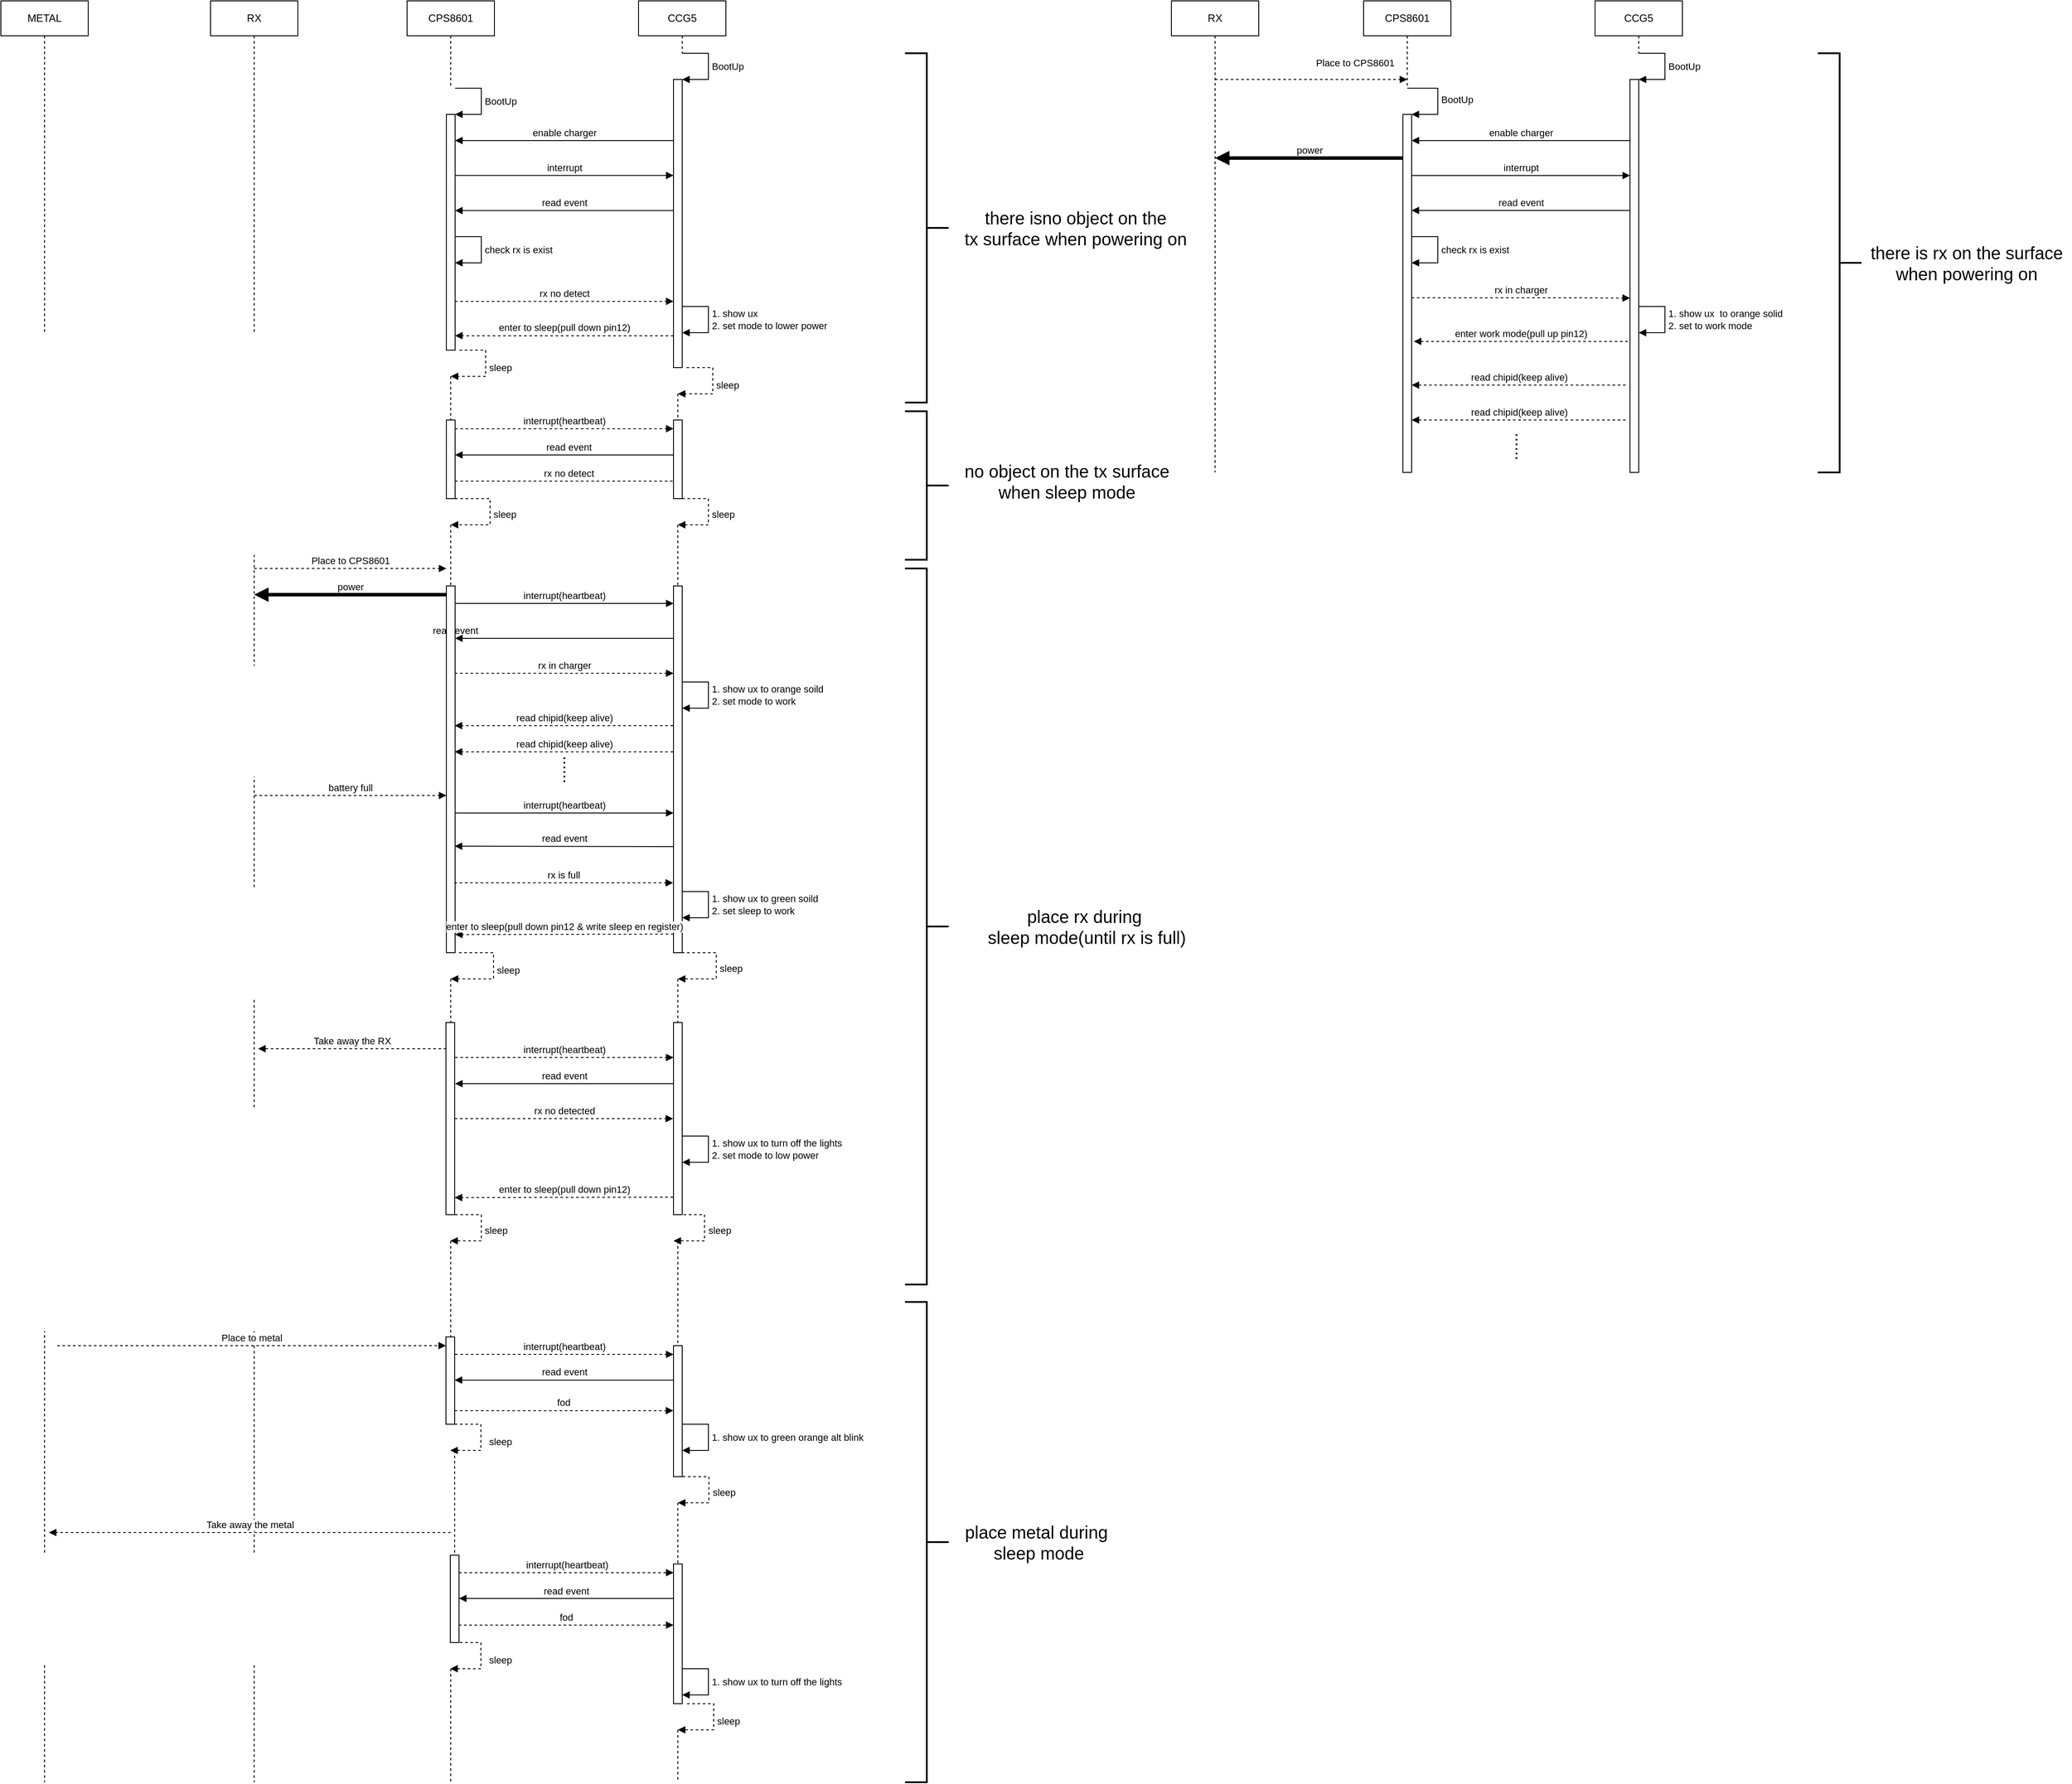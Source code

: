 <mxfile version="22.0.3" type="device">
  <diagram name="第 1 页" id="8MGgPu9plUeLtBTX6ZuS">
    <mxGraphModel dx="6907" dy="4093" grid="1" gridSize="10" guides="1" tooltips="1" connect="1" arrows="1" fold="1" page="1" pageScale="1" pageWidth="827" pageHeight="1169" math="0" shadow="0">
      <root>
        <mxCell id="0" />
        <mxCell id="1" parent="0" />
        <mxCell id="VGdljckM-k9bIXn6W4hd-56" value="sleep" style="html=1;align=left;spacingLeft=2;endArrow=block;rounded=0;edgeStyle=orthogonalEdgeStyle;curved=0;rounded=0;dashed=1;" parent="1" target="VGdljckM-k9bIXn6W4hd-95" edge="1">
          <mxGeometry relative="1" as="geometry">
            <mxPoint x="1275" y="600" as="sourcePoint" />
            <Array as="points">
              <mxPoint x="1305" y="600" />
              <mxPoint x="1305" y="630" />
            </Array>
            <mxPoint x="1270" y="630" as="targetPoint" />
          </mxGeometry>
        </mxCell>
        <mxCell id="VGdljckM-k9bIXn6W4hd-95" value="" style="line;strokeWidth=1;direction=south;html=1;perimeter=backbonePerimeter;points=[];outlineConnect=0;dashed=1;" parent="1" vertex="1">
          <mxGeometry x="1260" y="630" width="10" height="50" as="geometry" />
        </mxCell>
        <mxCell id="VGdljckM-k9bIXn6W4hd-113" value="CPS8601" style="shape=umlLifeline;perimeter=lifelinePerimeter;whiteSpace=wrap;html=1;container=1;dropTarget=0;collapsible=0;recursiveResize=0;outlineConnect=0;portConstraint=eastwest;newEdgeStyle={&quot;curved&quot;:0,&quot;rounded&quot;:0};" parent="1" vertex="1">
          <mxGeometry x="1215" y="200" width="100" height="100" as="geometry" />
        </mxCell>
        <mxCell id="VGdljckM-k9bIXn6W4hd-114" value="CCG5" style="shape=umlLifeline;perimeter=lifelinePerimeter;whiteSpace=wrap;html=1;container=1;dropTarget=0;collapsible=0;recursiveResize=0;outlineConnect=0;portConstraint=eastwest;newEdgeStyle={&quot;curved&quot;:0,&quot;rounded&quot;:0};" parent="1" vertex="1">
          <mxGeometry x="1480" y="200" width="100" height="60" as="geometry" />
        </mxCell>
        <mxCell id="VGdljckM-k9bIXn6W4hd-115" value="interrupt" style="html=1;verticalAlign=bottom;endArrow=block;curved=0;rounded=0;exitX=1;exitY=0.259;exitDx=0;exitDy=0;exitPerimeter=0;" parent="1" source="VGdljckM-k9bIXn6W4hd-117" target="VGdljckM-k9bIXn6W4hd-119" edge="1">
          <mxGeometry width="80" relative="1" as="geometry">
            <mxPoint x="1280" y="400" as="sourcePoint" />
            <mxPoint x="1500" y="400" as="targetPoint" />
          </mxGeometry>
        </mxCell>
        <mxCell id="VGdljckM-k9bIXn6W4hd-116" value="enable charger" style="html=1;verticalAlign=bottom;endArrow=block;curved=0;rounded=0;exitX=0;exitY=0.212;exitDx=0;exitDy=0;exitPerimeter=0;" parent="1" source="VGdljckM-k9bIXn6W4hd-119" target="VGdljckM-k9bIXn6W4hd-117" edge="1">
          <mxGeometry width="80" relative="1" as="geometry">
            <mxPoint x="1500" y="360" as="sourcePoint" />
            <mxPoint x="1290" y="360" as="targetPoint" />
          </mxGeometry>
        </mxCell>
        <mxCell id="VGdljckM-k9bIXn6W4hd-117" value="" style="html=1;points=[[0,0,0,0,5],[0,1,0,0,-5],[1,0,0,0,5],[1,1,0,0,-5]];perimeter=orthogonalPerimeter;outlineConnect=0;targetShapes=umlLifeline;portConstraint=eastwest;newEdgeStyle={&quot;curved&quot;:0,&quot;rounded&quot;:0};" parent="1" vertex="1">
          <mxGeometry x="1260" y="330" width="10" height="270" as="geometry" />
        </mxCell>
        <mxCell id="VGdljckM-k9bIXn6W4hd-118" value="BootUp" style="html=1;align=left;spacingLeft=2;endArrow=block;rounded=0;edgeStyle=orthogonalEdgeStyle;curved=0;rounded=0;" parent="1" target="VGdljckM-k9bIXn6W4hd-117" edge="1">
          <mxGeometry relative="1" as="geometry">
            <mxPoint x="1270" y="300" as="sourcePoint" />
            <Array as="points">
              <mxPoint x="1300" y="330" />
            </Array>
          </mxGeometry>
        </mxCell>
        <mxCell id="VGdljckM-k9bIXn6W4hd-119" value="" style="html=1;points=[[0,0,0,0,5],[0,1,0,0,-5],[1,0,0,0,5],[1,1,0,0,-5]];perimeter=orthogonalPerimeter;outlineConnect=0;targetShapes=umlLifeline;portConstraint=eastwest;newEdgeStyle={&quot;curved&quot;:0,&quot;rounded&quot;:0};" parent="1" vertex="1">
          <mxGeometry x="1520" y="290" width="10" height="330" as="geometry" />
        </mxCell>
        <mxCell id="VGdljckM-k9bIXn6W4hd-120" value="BootUp" style="html=1;align=left;spacingLeft=2;endArrow=block;rounded=0;edgeStyle=orthogonalEdgeStyle;curved=0;rounded=0;" parent="1" target="VGdljckM-k9bIXn6W4hd-119" edge="1">
          <mxGeometry relative="1" as="geometry">
            <mxPoint x="1530" y="260" as="sourcePoint" />
            <Array as="points">
              <mxPoint x="1560" y="290" />
            </Array>
          </mxGeometry>
        </mxCell>
        <mxCell id="VGdljckM-k9bIXn6W4hd-121" value="read event" style="html=1;verticalAlign=bottom;endArrow=block;curved=0;rounded=0;exitX=0;exitY=0.455;exitDx=0;exitDy=0;exitPerimeter=0;" parent="1" source="VGdljckM-k9bIXn6W4hd-119" target="VGdljckM-k9bIXn6W4hd-117" edge="1">
          <mxGeometry width="80" relative="1" as="geometry">
            <mxPoint x="1500" y="440" as="sourcePoint" />
            <mxPoint x="1290" y="440" as="targetPoint" />
          </mxGeometry>
        </mxCell>
        <mxCell id="VGdljckM-k9bIXn6W4hd-122" value="check rx is exist&amp;nbsp;&amp;nbsp;" style="html=1;align=left;spacingLeft=2;endArrow=block;rounded=0;edgeStyle=orthogonalEdgeStyle;curved=0;rounded=0;" parent="1" edge="1">
          <mxGeometry relative="1" as="geometry">
            <mxPoint x="1270" y="470" as="sourcePoint" />
            <Array as="points">
              <mxPoint x="1300" y="500" />
            </Array>
            <mxPoint x="1270" y="500" as="targetPoint" />
          </mxGeometry>
        </mxCell>
        <mxCell id="VGdljckM-k9bIXn6W4hd-123" value="rx no detect" style="html=1;verticalAlign=bottom;endArrow=block;curved=0;rounded=0;dashed=1;entryX=0;entryY=0.77;entryDx=0;entryDy=0;entryPerimeter=0;" parent="1" source="VGdljckM-k9bIXn6W4hd-117" target="VGdljckM-k9bIXn6W4hd-119" edge="1">
          <mxGeometry width="80" relative="1" as="geometry">
            <mxPoint x="1290" y="544" as="sourcePoint" />
            <mxPoint x="1500" y="544" as="targetPoint" />
          </mxGeometry>
        </mxCell>
        <mxCell id="VGdljckM-k9bIXn6W4hd-124" value="1. show ux&lt;br&gt;2. set mode to lower power" style="html=1;align=left;spacingLeft=2;endArrow=block;rounded=0;edgeStyle=orthogonalEdgeStyle;curved=0;rounded=0;" parent="1" edge="1">
          <mxGeometry relative="1" as="geometry">
            <mxPoint x="1530" y="550" as="sourcePoint" />
            <Array as="points">
              <mxPoint x="1560" y="580" />
            </Array>
            <mxPoint x="1530" y="580" as="targetPoint" />
          </mxGeometry>
        </mxCell>
        <mxCell id="VGdljckM-k9bIXn6W4hd-128" value="RX" style="shape=umlLifeline;perimeter=lifelinePerimeter;whiteSpace=wrap;html=1;container=1;dropTarget=0;collapsible=0;recursiveResize=0;outlineConnect=0;portConstraint=eastwest;newEdgeStyle={&quot;curved&quot;:0,&quot;rounded&quot;:0};" parent="1" vertex="1">
          <mxGeometry x="990" y="200" width="100" height="2040" as="geometry" />
        </mxCell>
        <mxCell id="VGdljckM-k9bIXn6W4hd-129" value="METAL" style="shape=umlLifeline;perimeter=lifelinePerimeter;whiteSpace=wrap;html=1;container=1;dropTarget=0;collapsible=0;recursiveResize=0;outlineConnect=0;portConstraint=eastwest;newEdgeStyle={&quot;curved&quot;:0,&quot;rounded&quot;:0};" parent="1" vertex="1">
          <mxGeometry x="750" y="200" width="100" height="2040" as="geometry" />
        </mxCell>
        <mxCell id="VGdljckM-k9bIXn6W4hd-130" value="Place to CPS8601" style="html=1;verticalAlign=bottom;endArrow=block;curved=0;rounded=0;dashed=1;" parent="1" edge="1">
          <mxGeometry width="80" relative="1" as="geometry">
            <mxPoint x="1040" y="850" as="sourcePoint" />
            <mxPoint x="1260" y="850" as="targetPoint" />
          </mxGeometry>
        </mxCell>
        <mxCell id="VGdljckM-k9bIXn6W4hd-131" value="sleep" style="html=1;align=left;spacingLeft=2;endArrow=block;rounded=0;edgeStyle=orthogonalEdgeStyle;curved=0;rounded=0;dashed=1;" parent="1" target="VGdljckM-k9bIXn6W4hd-132" edge="1">
          <mxGeometry relative="1" as="geometry">
            <mxPoint x="1535" y="620" as="sourcePoint" />
            <Array as="points">
              <mxPoint x="1565" y="620" />
              <mxPoint x="1565" y="650" />
            </Array>
            <mxPoint x="1535" y="650" as="targetPoint" />
          </mxGeometry>
        </mxCell>
        <mxCell id="VGdljckM-k9bIXn6W4hd-132" value="" style="line;strokeWidth=1;direction=south;html=1;perimeter=backbonePerimeter;points=[];outlineConnect=0;dashed=1;" parent="1" vertex="1">
          <mxGeometry x="1520" y="650" width="10" height="40" as="geometry" />
        </mxCell>
        <mxCell id="VGdljckM-k9bIXn6W4hd-133" value="interrupt(heartbeat)" style="html=1;verticalAlign=bottom;endArrow=block;curved=0;rounded=0;dashed=1;entryX=1;entryY=0.889;entryDx=0;entryDy=0;entryPerimeter=0;" parent="1" source="VGdljckM-k9bIXn6W4hd-145" target="VGdljckM-k9bIXn6W4hd-134" edge="1">
          <mxGeometry width="80" relative="1" as="geometry">
            <mxPoint x="1290" y="690" as="sourcePoint" />
            <mxPoint x="1510" y="690" as="targetPoint" />
          </mxGeometry>
        </mxCell>
        <mxCell id="VGdljckM-k9bIXn6W4hd-135" value="read event" style="html=1;verticalAlign=bottom;endArrow=block;curved=0;rounded=0;exitX=0;exitY=0.455;exitDx=0;exitDy=0;exitPerimeter=0;" parent="1" edge="1">
          <mxGeometry width="80" relative="1" as="geometry">
            <mxPoint x="1530" y="720.0" as="sourcePoint" />
            <mxPoint x="1270" y="720.0" as="targetPoint" />
          </mxGeometry>
        </mxCell>
        <mxCell id="VGdljckM-k9bIXn6W4hd-136" value="rx no detect" style="html=1;verticalAlign=bottom;endArrow=block;curved=0;rounded=0;dashed=1;entryX=0;entryY=0.77;entryDx=0;entryDy=0;entryPerimeter=0;" parent="1" edge="1">
          <mxGeometry width="80" relative="1" as="geometry">
            <mxPoint x="1269.997" y="750" as="sourcePoint" />
            <mxPoint x="1530.33" y="750" as="targetPoint" />
          </mxGeometry>
        </mxCell>
        <mxCell id="VGdljckM-k9bIXn6W4hd-138" value="sleep" style="html=1;align=left;spacingLeft=2;endArrow=block;rounded=0;edgeStyle=orthogonalEdgeStyle;curved=0;rounded=0;dashed=1;" parent="1" target="VGdljckM-k9bIXn6W4hd-154" edge="1">
          <mxGeometry relative="1" as="geometry">
            <mxPoint x="1530" y="770" as="sourcePoint" />
            <Array as="points">
              <mxPoint x="1560" y="770" />
              <mxPoint x="1560" y="800" />
            </Array>
            <mxPoint x="1530" y="800" as="targetPoint" />
          </mxGeometry>
        </mxCell>
        <mxCell id="VGdljckM-k9bIXn6W4hd-139" value="sleep" style="html=1;align=left;spacingLeft=2;endArrow=block;rounded=0;edgeStyle=orthogonalEdgeStyle;curved=0;rounded=0;dashed=1;" parent="1" target="VGdljckM-k9bIXn6W4hd-140" edge="1">
          <mxGeometry relative="1" as="geometry">
            <mxPoint x="1270" y="770" as="sourcePoint" />
            <Array as="points">
              <mxPoint x="1310" y="770" />
              <mxPoint x="1310" y="800" />
            </Array>
            <mxPoint x="1270" y="800" as="targetPoint" />
          </mxGeometry>
        </mxCell>
        <mxCell id="VGdljckM-k9bIXn6W4hd-140" value="" style="line;strokeWidth=1;direction=south;html=1;perimeter=backbonePerimeter;points=[];outlineConnect=0;dashed=1;" parent="1" vertex="1">
          <mxGeometry x="1260" y="800" width="10" height="70" as="geometry" />
        </mxCell>
        <mxCell id="VGdljckM-k9bIXn6W4hd-141" value="interrupt(heartbeat)" style="html=1;verticalAlign=bottom;endArrow=block;curved=0;rounded=0;" parent="1" edge="1">
          <mxGeometry width="80" relative="1" as="geometry">
            <mxPoint x="1270" y="890" as="sourcePoint" />
            <mxPoint x="1520" y="890" as="targetPoint" />
          </mxGeometry>
        </mxCell>
        <mxCell id="VGdljckM-k9bIXn6W4hd-142" value="" style="html=1;points=[[0,0,0,0,5],[0,1,0,0,-5],[1,0,0,0,5],[1,1,0,0,-5]];perimeter=orthogonalPerimeter;outlineConnect=0;targetShapes=umlLifeline;portConstraint=eastwest;newEdgeStyle={&quot;curved&quot;:0,&quot;rounded&quot;:0};direction=west;" parent="1" vertex="1">
          <mxGeometry x="1520" y="1370" width="10" height="220" as="geometry" />
        </mxCell>
        <mxCell id="VGdljckM-k9bIXn6W4hd-143" value="read event" style="html=1;verticalAlign=bottom;endArrow=block;curved=0;rounded=0;" parent="1" source="VGdljckM-k9bIXn6W4hd-234" edge="1">
          <mxGeometry y="120" width="80" relative="1" as="geometry">
            <mxPoint x="1520" y="930" as="sourcePoint" />
            <mxPoint x="1270" y="929.5" as="targetPoint" />
            <mxPoint x="120" as="offset" />
          </mxGeometry>
        </mxCell>
        <mxCell id="VGdljckM-k9bIXn6W4hd-145" value="" style="html=1;points=[[0,0,0,0,5],[0,1,0,0,-5],[1,0,0,0,5],[1,1,0,0,-5]];perimeter=orthogonalPerimeter;outlineConnect=0;targetShapes=umlLifeline;portConstraint=eastwest;newEdgeStyle={&quot;curved&quot;:0,&quot;rounded&quot;:0};direction=west;" parent="1" vertex="1">
          <mxGeometry x="1260" y="680" width="10" height="90" as="geometry" />
        </mxCell>
        <mxCell id="VGdljckM-k9bIXn6W4hd-146" value="" style="strokeWidth=2;html=1;shape=mxgraph.flowchart.annotation_2;align=left;labelPosition=right;pointerEvents=1;direction=west;" parent="1" vertex="1">
          <mxGeometry x="1785" y="670" width="50" height="170" as="geometry" />
        </mxCell>
        <mxCell id="VGdljckM-k9bIXn6W4hd-147" value="&lt;font style=&quot;font-size: 20px;&quot;&gt;no object on the tx surface &lt;br&gt;when sleep mode&lt;/font&gt;" style="text;html=1;align=center;verticalAlign=middle;resizable=0;points=[];autosize=1;strokeColor=none;fillColor=none;" parent="1" vertex="1">
          <mxGeometry x="1840" y="720" width="260" height="60" as="geometry" />
        </mxCell>
        <mxCell id="VGdljckM-k9bIXn6W4hd-148" value="" style="html=1;points=[[0,0,0,0,5],[0,1,0,0,-5],[1,0,0,0,5],[1,1,0,0,-5]];perimeter=orthogonalPerimeter;outlineConnect=0;targetShapes=umlLifeline;portConstraint=eastwest;newEdgeStyle={&quot;curved&quot;:0,&quot;rounded&quot;:0};direction=west;" parent="1" vertex="1">
          <mxGeometry x="1259.5" y="1370" width="10" height="220" as="geometry" />
        </mxCell>
        <mxCell id="VGdljckM-k9bIXn6W4hd-151" value="power" style="html=1;verticalAlign=bottom;endArrow=block;curved=0;rounded=0;strokeWidth=4;" parent="1" edge="1">
          <mxGeometry width="80" relative="1" as="geometry">
            <mxPoint x="1260" y="880" as="sourcePoint" />
            <mxPoint x="1040" y="880" as="targetPoint" />
          </mxGeometry>
        </mxCell>
        <mxCell id="VGdljckM-k9bIXn6W4hd-152" value="rx in charger" style="html=1;verticalAlign=bottom;endArrow=block;curved=0;rounded=0;dashed=1;" parent="1" edge="1">
          <mxGeometry width="80" relative="1" as="geometry">
            <mxPoint x="1269.667" y="970" as="sourcePoint" />
            <mxPoint x="1520" y="970" as="targetPoint" />
          </mxGeometry>
        </mxCell>
        <mxCell id="VGdljckM-k9bIXn6W4hd-153" value="" style="html=1;verticalAlign=bottom;endArrow=block;curved=0;rounded=0;exitX=0;exitY=0.455;exitDx=0;exitDy=0;exitPerimeter=0;" parent="1" target="VGdljckM-k9bIXn6W4hd-134" edge="1">
          <mxGeometry width="80" relative="1" as="geometry">
            <mxPoint x="1530" y="720" as="sourcePoint" />
            <mxPoint x="1270" y="720" as="targetPoint" />
          </mxGeometry>
        </mxCell>
        <mxCell id="VGdljckM-k9bIXn6W4hd-134" value="" style="html=1;points=[[0,0,0,0,5],[0,1,0,0,-5],[1,0,0,0,5],[1,1,0,0,-5]];perimeter=orthogonalPerimeter;outlineConnect=0;targetShapes=umlLifeline;portConstraint=eastwest;newEdgeStyle={&quot;curved&quot;:0,&quot;rounded&quot;:0};direction=west;" parent="1" vertex="1">
          <mxGeometry x="1520" y="680" width="10" height="90" as="geometry" />
        </mxCell>
        <mxCell id="VGdljckM-k9bIXn6W4hd-154" value="" style="line;strokeWidth=1;direction=south;html=1;perimeter=backbonePerimeter;points=[];outlineConnect=0;dashed=1;" parent="1" vertex="1">
          <mxGeometry x="1520" y="800" width="10" height="70" as="geometry" />
        </mxCell>
        <mxCell id="VGdljckM-k9bIXn6W4hd-161" value="&lt;font style=&quot;font-size: 19px;&quot;&gt;......&lt;/font&gt;" style="text;html=1;align=center;verticalAlign=middle;resizable=0;points=[];autosize=1;strokeColor=none;fillColor=none;rotation=90;" parent="1" vertex="1">
          <mxGeometry x="1370" y="1060" width="60" height="40" as="geometry" />
        </mxCell>
        <mxCell id="VGdljckM-k9bIXn6W4hd-163" value="Take away the RX" style="html=1;verticalAlign=bottom;endArrow=block;curved=0;rounded=0;dashed=1;" parent="1" edge="1">
          <mxGeometry width="80" relative="1" as="geometry">
            <mxPoint x="1260" y="1400" as="sourcePoint" />
            <mxPoint x="1044.5" y="1400" as="targetPoint" />
          </mxGeometry>
        </mxCell>
        <mxCell id="VGdljckM-k9bIXn6W4hd-164" value="interrupt(heartbeat)" style="html=1;verticalAlign=bottom;endArrow=block;curved=0;rounded=0;dashed=1;" parent="1" edge="1">
          <mxGeometry width="80" relative="1" as="geometry">
            <mxPoint x="1270" y="1410" as="sourcePoint" />
            <mxPoint x="1520" y="1410" as="targetPoint" />
          </mxGeometry>
        </mxCell>
        <mxCell id="VGdljckM-k9bIXn6W4hd-165" value="read event" style="html=1;verticalAlign=bottom;endArrow=block;curved=0;rounded=0;" parent="1" edge="1">
          <mxGeometry width="80" relative="1" as="geometry">
            <mxPoint x="1520" y="1440" as="sourcePoint" />
            <mxPoint x="1270" y="1440" as="targetPoint" />
          </mxGeometry>
        </mxCell>
        <mxCell id="VGdljckM-k9bIXn6W4hd-166" value="rx no detected" style="html=1;verticalAlign=bottom;endArrow=block;curved=0;rounded=0;dashed=1;" parent="1" edge="1">
          <mxGeometry width="80" relative="1" as="geometry">
            <mxPoint x="1269.5" y="1480" as="sourcePoint" />
            <mxPoint x="1519.5" y="1480" as="targetPoint" />
          </mxGeometry>
        </mxCell>
        <mxCell id="VGdljckM-k9bIXn6W4hd-167" value="1. show ux to turn off the lights&lt;br&gt;2. set mode to low power" style="html=1;align=left;spacingLeft=2;endArrow=block;rounded=0;edgeStyle=orthogonalEdgeStyle;curved=0;rounded=0;" parent="1" edge="1">
          <mxGeometry relative="1" as="geometry">
            <mxPoint x="1530" y="1500" as="sourcePoint" />
            <Array as="points">
              <mxPoint x="1560" y="1530" />
            </Array>
            <mxPoint x="1530" y="1530" as="targetPoint" />
            <mxPoint as="offset" />
          </mxGeometry>
        </mxCell>
        <mxCell id="VGdljckM-k9bIXn6W4hd-170" value="" style="line;strokeWidth=1;direction=south;html=1;perimeter=backbonePerimeter;points=[];outlineConnect=0;dashed=1;" parent="1" vertex="1">
          <mxGeometry x="1520" y="1620" width="10" height="120" as="geometry" />
        </mxCell>
        <mxCell id="VGdljckM-k9bIXn6W4hd-171" value="enter to sleep(pull down pin12)" style="html=1;verticalAlign=bottom;endArrow=block;curved=0;rounded=0;dashed=1;entryX=0;entryY=0.77;entryDx=0;entryDy=0;entryPerimeter=0;" parent="1" source="VGdljckM-k9bIXn6W4hd-119" edge="1">
          <mxGeometry width="80" relative="1" as="geometry">
            <mxPoint x="1429.67" y="583" as="sourcePoint" />
            <mxPoint x="1270" y="583.47" as="targetPoint" />
            <mxPoint as="offset" />
          </mxGeometry>
        </mxCell>
        <mxCell id="VGdljckM-k9bIXn6W4hd-172" value="enter to sleep(pull down pin12)" style="html=1;verticalAlign=bottom;endArrow=block;curved=0;rounded=0;dashed=1;entryX=0;entryY=0.77;entryDx=0;entryDy=0;entryPerimeter=0;" parent="1" edge="1">
          <mxGeometry width="80" relative="1" as="geometry">
            <mxPoint x="1519.5" y="1570" as="sourcePoint" />
            <mxPoint x="1269.5" y="1570.47" as="targetPoint" />
          </mxGeometry>
        </mxCell>
        <mxCell id="VGdljckM-k9bIXn6W4hd-173" value="sleep" style="html=1;align=left;spacingLeft=2;endArrow=block;rounded=0;edgeStyle=orthogonalEdgeStyle;curved=0;rounded=0;dashed=1;" parent="1" edge="1">
          <mxGeometry relative="1" as="geometry">
            <mxPoint x="1270.05" y="1590" as="sourcePoint" />
            <Array as="points">
              <mxPoint x="1300.05" y="1590" />
              <mxPoint x="1300.05" y="1620" />
            </Array>
            <mxPoint x="1264.497" y="1620" as="targetPoint" />
          </mxGeometry>
        </mxCell>
        <mxCell id="VGdljckM-k9bIXn6W4hd-174" value="" style="line;strokeWidth=1;direction=south;html=1;perimeter=backbonePerimeter;points=[];outlineConnect=0;dashed=1;" parent="1" vertex="1">
          <mxGeometry x="1260" y="1620" width="10" height="110" as="geometry" />
        </mxCell>
        <mxCell id="VGdljckM-k9bIXn6W4hd-175" value="Place to metal" style="html=1;verticalAlign=bottom;endArrow=block;curved=0;rounded=0;dashed=1;" parent="1" target="VGdljckM-k9bIXn6W4hd-176" edge="1">
          <mxGeometry width="80" relative="1" as="geometry">
            <mxPoint x="814.5" y="1740" as="sourcePoint" />
            <mxPoint x="1274.5" y="1740" as="targetPoint" />
          </mxGeometry>
        </mxCell>
        <mxCell id="VGdljckM-k9bIXn6W4hd-176" value="" style="html=1;points=[[0,0,0,0,5],[0,1,0,0,-5],[1,0,0,0,5],[1,1,0,0,-5]];perimeter=orthogonalPerimeter;outlineConnect=0;targetShapes=umlLifeline;portConstraint=eastwest;newEdgeStyle={&quot;curved&quot;:0,&quot;rounded&quot;:0};direction=west;" parent="1" vertex="1">
          <mxGeometry x="1259.5" y="1730" width="10" height="100" as="geometry" />
        </mxCell>
        <mxCell id="VGdljckM-k9bIXn6W4hd-177" value="interrupt(heartbeat)" style="html=1;verticalAlign=bottom;endArrow=block;curved=0;rounded=0;dashed=1;" parent="1" target="VGdljckM-k9bIXn6W4hd-180" edge="1">
          <mxGeometry width="80" relative="1" as="geometry">
            <mxPoint x="1270" y="1750" as="sourcePoint" />
            <mxPoint x="1524.5" y="1750" as="targetPoint" />
          </mxGeometry>
        </mxCell>
        <mxCell id="VGdljckM-k9bIXn6W4hd-178" value="read event" style="html=1;verticalAlign=bottom;endArrow=block;curved=0;rounded=0;" parent="1" source="VGdljckM-k9bIXn6W4hd-180" edge="1">
          <mxGeometry width="80" relative="1" as="geometry">
            <mxPoint x="1519.5" y="1779.97" as="sourcePoint" />
            <mxPoint x="1269.5" y="1779.47" as="targetPoint" />
          </mxGeometry>
        </mxCell>
        <mxCell id="VGdljckM-k9bIXn6W4hd-179" value="fod" style="html=1;verticalAlign=bottom;endArrow=block;curved=0;rounded=0;dashed=1;" parent="1" edge="1">
          <mxGeometry width="80" relative="1" as="geometry">
            <mxPoint x="1269.497" y="1814.47" as="sourcePoint" />
            <mxPoint x="1519.83" y="1814.47" as="targetPoint" />
          </mxGeometry>
        </mxCell>
        <mxCell id="VGdljckM-k9bIXn6W4hd-180" value="" style="html=1;points=[[0,0,0,0,5],[0,1,0,0,-5],[1,0,0,0,5],[1,1,0,0,-5]];perimeter=orthogonalPerimeter;outlineConnect=0;targetShapes=umlLifeline;portConstraint=eastwest;newEdgeStyle={&quot;curved&quot;:0,&quot;rounded&quot;:0};direction=west;" parent="1" vertex="1">
          <mxGeometry x="1520" y="1740" width="10" height="150" as="geometry" />
        </mxCell>
        <mxCell id="VGdljckM-k9bIXn6W4hd-181" value="1. show ux to green orange alt blink" style="html=1;align=left;spacingLeft=2;endArrow=block;rounded=0;edgeStyle=orthogonalEdgeStyle;curved=0;rounded=0;" parent="1" edge="1">
          <mxGeometry relative="1" as="geometry">
            <mxPoint x="1530" y="1830" as="sourcePoint" />
            <Array as="points">
              <mxPoint x="1560" y="1860" />
            </Array>
            <mxPoint x="1530" y="1860" as="targetPoint" />
            <mxPoint as="offset" />
          </mxGeometry>
        </mxCell>
        <mxCell id="VGdljckM-k9bIXn6W4hd-183" value="sleep" style="html=1;align=left;spacingLeft=2;endArrow=block;rounded=0;edgeStyle=orthogonalEdgeStyle;curved=0;rounded=0;dashed=1;" parent="1" edge="1">
          <mxGeometry x="0.053" y="5" relative="1" as="geometry">
            <mxPoint x="1269.5" y="1830" as="sourcePoint" />
            <Array as="points">
              <mxPoint x="1299.5" y="1830" />
              <mxPoint x="1299.5" y="1860" />
            </Array>
            <mxPoint x="1264.5" y="1860" as="targetPoint" />
            <mxPoint as="offset" />
          </mxGeometry>
        </mxCell>
        <mxCell id="VGdljckM-k9bIXn6W4hd-184" value="" style="line;strokeWidth=1;direction=south;html=1;perimeter=backbonePerimeter;points=[];outlineConnect=0;dashed=1;" parent="1" vertex="1">
          <mxGeometry x="1264.5" y="1860" width="10" height="120" as="geometry" />
        </mxCell>
        <mxCell id="VGdljckM-k9bIXn6W4hd-185" value="" style="line;strokeWidth=1;direction=south;html=1;perimeter=backbonePerimeter;points=[];outlineConnect=0;dashed=1;" parent="1" vertex="1">
          <mxGeometry x="1520" y="1920" width="10" height="70" as="geometry" />
        </mxCell>
        <mxCell id="VGdljckM-k9bIXn6W4hd-186" value="" style="strokeWidth=2;html=1;shape=mxgraph.flowchart.annotation_2;align=left;labelPosition=right;pointerEvents=1;direction=west;" parent="1" vertex="1">
          <mxGeometry x="1785" y="850" width="50" height="820" as="geometry" />
        </mxCell>
        <mxCell id="VGdljckM-k9bIXn6W4hd-187" value="&lt;font style=&quot;font-size: 20px;&quot;&gt;place rx during&lt;br&gt;&amp;nbsp;sleep mode(until rx is full)&lt;/font&gt;" style="text;html=1;align=center;verticalAlign=middle;resizable=0;points=[];autosize=1;strokeColor=none;fillColor=none;" parent="1" vertex="1">
          <mxGeometry x="1860" y="1230" width="260" height="60" as="geometry" />
        </mxCell>
        <mxCell id="VGdljckM-k9bIXn6W4hd-188" value="" style="strokeWidth=2;html=1;shape=mxgraph.flowchart.annotation_2;align=left;labelPosition=right;pointerEvents=1;direction=west;" parent="1" vertex="1">
          <mxGeometry x="1785" y="1690" width="50" height="550" as="geometry" />
        </mxCell>
        <mxCell id="VGdljckM-k9bIXn6W4hd-189" value="&lt;font style=&quot;font-size: 20px;&quot;&gt;place metal during&lt;br style=&quot;border-color: var(--border-color);&quot;&gt;&amp;nbsp;sleep mode&lt;/font&gt;" style="text;html=1;align=center;verticalAlign=middle;resizable=0;points=[];autosize=1;strokeColor=none;fillColor=none;" parent="1" vertex="1">
          <mxGeometry x="1840" y="1935" width="190" height="60" as="geometry" />
        </mxCell>
        <mxCell id="VGdljckM-k9bIXn6W4hd-190" value="" style="strokeWidth=2;html=1;shape=mxgraph.flowchart.annotation_2;align=left;labelPosition=right;pointerEvents=1;direction=west;" parent="1" vertex="1">
          <mxGeometry x="1785" y="260" width="50" height="400" as="geometry" />
        </mxCell>
        <mxCell id="VGdljckM-k9bIXn6W4hd-192" value="Take away the metal" style="html=1;verticalAlign=bottom;endArrow=block;curved=0;rounded=0;dashed=1;" parent="1" edge="1">
          <mxGeometry width="80" relative="1" as="geometry">
            <mxPoint x="1265" y="1954" as="sourcePoint" />
            <mxPoint x="805" y="1954" as="targetPoint" />
          </mxGeometry>
        </mxCell>
        <mxCell id="VGdljckM-k9bIXn6W4hd-193" value="" style="html=1;points=[[0,0,0,0,5],[0,1,0,0,-5],[1,0,0,0,5],[1,1,0,0,-5]];perimeter=orthogonalPerimeter;outlineConnect=0;targetShapes=umlLifeline;portConstraint=eastwest;newEdgeStyle={&quot;curved&quot;:0,&quot;rounded&quot;:0};direction=west;" parent="1" vertex="1">
          <mxGeometry x="1264.5" y="1980" width="10" height="100" as="geometry" />
        </mxCell>
        <mxCell id="VGdljckM-k9bIXn6W4hd-194" value="interrupt(heartbeat)" style="html=1;verticalAlign=bottom;endArrow=block;curved=0;rounded=0;dashed=1;" parent="1" target="VGdljckM-k9bIXn6W4hd-197" edge="1">
          <mxGeometry width="80" relative="1" as="geometry">
            <mxPoint x="1274.5" y="2000" as="sourcePoint" />
            <mxPoint x="1525" y="2000" as="targetPoint" />
          </mxGeometry>
        </mxCell>
        <mxCell id="VGdljckM-k9bIXn6W4hd-195" value="read event" style="html=1;verticalAlign=bottom;endArrow=block;curved=0;rounded=0;" parent="1" source="VGdljckM-k9bIXn6W4hd-197" edge="1">
          <mxGeometry width="80" relative="1" as="geometry">
            <mxPoint x="1524.5" y="2030" as="sourcePoint" />
            <mxPoint x="1274.5" y="2029.5" as="targetPoint" />
          </mxGeometry>
        </mxCell>
        <mxCell id="VGdljckM-k9bIXn6W4hd-196" value="fod" style="html=1;verticalAlign=bottom;endArrow=block;curved=0;rounded=0;dashed=1;" parent="1" target="VGdljckM-k9bIXn6W4hd-197" edge="1">
          <mxGeometry width="80" relative="1" as="geometry">
            <mxPoint x="1274.167" y="2060" as="sourcePoint" />
            <mxPoint x="1524.5" y="2060" as="targetPoint" />
          </mxGeometry>
        </mxCell>
        <mxCell id="VGdljckM-k9bIXn6W4hd-197" value="" style="html=1;points=[[0,0,0,0,5],[0,1,0,0,-5],[1,0,0,0,5],[1,1,0,0,-5]];perimeter=orthogonalPerimeter;outlineConnect=0;targetShapes=umlLifeline;portConstraint=eastwest;newEdgeStyle={&quot;curved&quot;:0,&quot;rounded&quot;:0};direction=west;" parent="1" vertex="1">
          <mxGeometry x="1520" y="1990" width="10" height="160" as="geometry" />
        </mxCell>
        <mxCell id="VGdljckM-k9bIXn6W4hd-198" value="sleep" style="html=1;align=left;spacingLeft=2;endArrow=block;rounded=0;edgeStyle=orthogonalEdgeStyle;curved=0;rounded=0;dashed=1;" parent="1" edge="1">
          <mxGeometry x="0.053" y="5" relative="1" as="geometry">
            <mxPoint x="1269.5" y="2080" as="sourcePoint" />
            <Array as="points">
              <mxPoint x="1299.5" y="2080" />
              <mxPoint x="1299.5" y="2110" />
            </Array>
            <mxPoint x="1264.5" y="2110" as="targetPoint" />
            <mxPoint as="offset" />
          </mxGeometry>
        </mxCell>
        <mxCell id="VGdljckM-k9bIXn6W4hd-199" value="" style="line;strokeWidth=1;direction=south;html=1;perimeter=backbonePerimeter;points=[];outlineConnect=0;dashed=1;" parent="1" vertex="1">
          <mxGeometry x="1255" y="2110" width="20" height="130" as="geometry" />
        </mxCell>
        <mxCell id="VGdljckM-k9bIXn6W4hd-200" value="1. show ux to turn off the lights" style="html=1;align=left;spacingLeft=2;endArrow=block;rounded=0;edgeStyle=orthogonalEdgeStyle;curved=0;rounded=0;" parent="1" edge="1">
          <mxGeometry relative="1" as="geometry">
            <mxPoint x="1530" y="2110" as="sourcePoint" />
            <Array as="points">
              <mxPoint x="1560" y="2140" />
            </Array>
            <mxPoint x="1530" y="2140" as="targetPoint" />
            <mxPoint as="offset" />
          </mxGeometry>
        </mxCell>
        <mxCell id="VGdljckM-k9bIXn6W4hd-204" value="CPS8601" style="shape=umlLifeline;perimeter=lifelinePerimeter;whiteSpace=wrap;html=1;container=1;dropTarget=0;collapsible=0;recursiveResize=0;outlineConnect=0;portConstraint=eastwest;newEdgeStyle={&quot;curved&quot;:0,&quot;rounded&quot;:0};" parent="1" vertex="1">
          <mxGeometry x="2310" y="200" width="100" height="100" as="geometry" />
        </mxCell>
        <mxCell id="VGdljckM-k9bIXn6W4hd-205" value="CCG5" style="shape=umlLifeline;perimeter=lifelinePerimeter;whiteSpace=wrap;html=1;container=1;dropTarget=0;collapsible=0;recursiveResize=0;outlineConnect=0;portConstraint=eastwest;newEdgeStyle={&quot;curved&quot;:0,&quot;rounded&quot;:0};" parent="1" vertex="1">
          <mxGeometry x="2575" y="200" width="100" height="60" as="geometry" />
        </mxCell>
        <mxCell id="VGdljckM-k9bIXn6W4hd-206" value="interrupt" style="html=1;verticalAlign=bottom;endArrow=block;curved=0;rounded=0;exitX=1;exitY=0.259;exitDx=0;exitDy=0;exitPerimeter=0;" parent="1" edge="1">
          <mxGeometry width="80" relative="1" as="geometry">
            <mxPoint x="2365" y="400.0" as="sourcePoint" />
            <mxPoint x="2615" y="400.0" as="targetPoint" />
          </mxGeometry>
        </mxCell>
        <mxCell id="VGdljckM-k9bIXn6W4hd-207" value="enable charger" style="html=1;verticalAlign=bottom;endArrow=block;curved=0;rounded=0;exitX=0;exitY=0.212;exitDx=0;exitDy=0;exitPerimeter=0;" parent="1" edge="1">
          <mxGeometry width="80" relative="1" as="geometry">
            <mxPoint x="2615" y="360.0" as="sourcePoint" />
            <mxPoint x="2365" y="360.0" as="targetPoint" />
          </mxGeometry>
        </mxCell>
        <mxCell id="VGdljckM-k9bIXn6W4hd-208" value="" style="html=1;points=[[0,0,0,0,5],[0,1,0,0,-5],[1,0,0,0,5],[1,1,0,0,-5]];perimeter=orthogonalPerimeter;outlineConnect=0;targetShapes=umlLifeline;portConstraint=eastwest;newEdgeStyle={&quot;curved&quot;:0,&quot;rounded&quot;:0};" parent="1" vertex="1">
          <mxGeometry x="2355" y="330" width="10" height="410" as="geometry" />
        </mxCell>
        <mxCell id="VGdljckM-k9bIXn6W4hd-209" value="BootUp" style="html=1;align=left;spacingLeft=2;endArrow=block;rounded=0;edgeStyle=orthogonalEdgeStyle;curved=0;rounded=0;" parent="1" target="VGdljckM-k9bIXn6W4hd-208" edge="1">
          <mxGeometry relative="1" as="geometry">
            <mxPoint x="2360" y="300" as="sourcePoint" />
            <Array as="points">
              <mxPoint x="2395" y="330" />
            </Array>
          </mxGeometry>
        </mxCell>
        <mxCell id="VGdljckM-k9bIXn6W4hd-210" value="" style="html=1;points=[[0,0,0,0,5],[0,1,0,0,-5],[1,0,0,0,5],[1,1,0,0,-5]];perimeter=orthogonalPerimeter;outlineConnect=0;targetShapes=umlLifeline;portConstraint=eastwest;newEdgeStyle={&quot;curved&quot;:0,&quot;rounded&quot;:0};" parent="1" vertex="1">
          <mxGeometry x="2615" y="290" width="10" height="450" as="geometry" />
        </mxCell>
        <mxCell id="VGdljckM-k9bIXn6W4hd-211" value="BootUp" style="html=1;align=left;spacingLeft=2;endArrow=block;rounded=0;edgeStyle=orthogonalEdgeStyle;curved=0;rounded=0;" parent="1" target="VGdljckM-k9bIXn6W4hd-210" edge="1">
          <mxGeometry relative="1" as="geometry">
            <mxPoint x="2625" y="260" as="sourcePoint" />
            <Array as="points">
              <mxPoint x="2655" y="290" />
            </Array>
          </mxGeometry>
        </mxCell>
        <mxCell id="VGdljckM-k9bIXn6W4hd-212" value="read event" style="html=1;verticalAlign=bottom;endArrow=block;curved=0;rounded=0;exitX=0;exitY=0.455;exitDx=0;exitDy=0;exitPerimeter=0;" parent="1" edge="1">
          <mxGeometry width="80" relative="1" as="geometry">
            <mxPoint x="2615" y="440.0" as="sourcePoint" />
            <mxPoint x="2365" y="440.0" as="targetPoint" />
          </mxGeometry>
        </mxCell>
        <mxCell id="VGdljckM-k9bIXn6W4hd-213" value="check rx is exist&amp;nbsp;&amp;nbsp;" style="html=1;align=left;spacingLeft=2;endArrow=block;rounded=0;edgeStyle=orthogonalEdgeStyle;curved=0;rounded=0;" parent="1" edge="1">
          <mxGeometry relative="1" as="geometry">
            <mxPoint x="2365" y="470" as="sourcePoint" />
            <Array as="points">
              <mxPoint x="2395" y="500" />
            </Array>
            <mxPoint x="2365" y="500" as="targetPoint" />
          </mxGeometry>
        </mxCell>
        <mxCell id="VGdljckM-k9bIXn6W4hd-214" value="rx in charger" style="html=1;verticalAlign=bottom;endArrow=block;curved=0;rounded=0;dashed=1;entryX=0;entryY=0.77;entryDx=0;entryDy=0;entryPerimeter=0;" parent="1" edge="1">
          <mxGeometry width="80" relative="1" as="geometry">
            <mxPoint x="2365" y="540" as="sourcePoint" />
            <mxPoint x="2615" y="540.4" as="targetPoint" />
            <Array as="points">
              <mxPoint x="2550" y="540" />
            </Array>
          </mxGeometry>
        </mxCell>
        <mxCell id="VGdljckM-k9bIXn6W4hd-215" value="1. show ux&amp;nbsp;&amp;nbsp;to orange solid&lt;br&gt;2. set to work mode" style="html=1;align=left;spacingLeft=2;endArrow=block;rounded=0;edgeStyle=orthogonalEdgeStyle;curved=0;rounded=0;" parent="1" edge="1">
          <mxGeometry relative="1" as="geometry">
            <mxPoint x="2625" y="550" as="sourcePoint" />
            <Array as="points">
              <mxPoint x="2655" y="580" />
            </Array>
            <mxPoint x="2625" y="580" as="targetPoint" />
          </mxGeometry>
        </mxCell>
        <mxCell id="VGdljckM-k9bIXn6W4hd-218" value="" style="strokeWidth=2;html=1;shape=mxgraph.flowchart.annotation_2;align=left;labelPosition=right;pointerEvents=1;direction=west;" parent="1" vertex="1">
          <mxGeometry x="2830" y="260" width="50" height="480" as="geometry" />
        </mxCell>
        <mxCell id="VGdljckM-k9bIXn6W4hd-219" value="&lt;font style=&quot;font-size: 20px;&quot;&gt;there is rx on the surface &lt;br&gt;when powering on&lt;/font&gt;" style="text;html=1;align=center;verticalAlign=middle;resizable=0;points=[];autosize=1;strokeColor=none;fillColor=none;" parent="1" vertex="1">
          <mxGeometry x="2880" y="470" width="240" height="60" as="geometry" />
        </mxCell>
        <mxCell id="VGdljckM-k9bIXn6W4hd-220" value="RX" style="shape=umlLifeline;perimeter=lifelinePerimeter;whiteSpace=wrap;html=1;container=1;dropTarget=0;collapsible=0;recursiveResize=0;outlineConnect=0;portConstraint=eastwest;newEdgeStyle={&quot;curved&quot;:0,&quot;rounded&quot;:0};" parent="1" vertex="1">
          <mxGeometry x="2090" y="200" width="100" height="540" as="geometry" />
        </mxCell>
        <mxCell id="VGdljckM-k9bIXn6W4hd-223" value="Place to CPS8601" style="html=1;verticalAlign=bottom;endArrow=block;curved=0;rounded=0;dashed=1;" parent="1" edge="1">
          <mxGeometry x="0.455" y="10" width="80" relative="1" as="geometry">
            <mxPoint x="2140" y="290" as="sourcePoint" />
            <mxPoint x="2360" y="290" as="targetPoint" />
            <mxPoint as="offset" />
          </mxGeometry>
        </mxCell>
        <mxCell id="VGdljckM-k9bIXn6W4hd-224" value="power" style="html=1;verticalAlign=bottom;endArrow=block;curved=0;rounded=0;strokeWidth=4;" parent="1" target="VGdljckM-k9bIXn6W4hd-220" edge="1">
          <mxGeometry width="80" relative="1" as="geometry">
            <mxPoint x="2355" y="380" as="sourcePoint" />
            <mxPoint x="2150" y="380" as="targetPoint" />
          </mxGeometry>
        </mxCell>
        <mxCell id="VGdljckM-k9bIXn6W4hd-225" value="read chipid(keep alive)" style="html=1;verticalAlign=bottom;endArrow=block;curved=0;rounded=0;dashed=1;" parent="1" edge="1">
          <mxGeometry width="80" relative="1" as="geometry">
            <mxPoint x="2610" y="640" as="sourcePoint" />
            <mxPoint x="2365.004" y="640" as="targetPoint" />
          </mxGeometry>
        </mxCell>
        <mxCell id="VGdljckM-k9bIXn6W4hd-227" value="read chipid(keep alive)" style="html=1;verticalAlign=bottom;endArrow=block;curved=0;rounded=0;dashed=1;" parent="1" edge="1">
          <mxGeometry width="80" relative="1" as="geometry">
            <mxPoint x="2610" y="680" as="sourcePoint" />
            <mxPoint x="2365.004" y="680" as="targetPoint" />
          </mxGeometry>
        </mxCell>
        <mxCell id="VGdljckM-k9bIXn6W4hd-228" value="read chipid(keep alive)" style="html=1;verticalAlign=bottom;endArrow=block;curved=0;rounded=0;dashed=1;" parent="1" edge="1">
          <mxGeometry width="80" relative="1" as="geometry">
            <mxPoint x="1519.5" y="1030" as="sourcePoint" />
            <mxPoint x="1269.504" y="1030" as="targetPoint" />
          </mxGeometry>
        </mxCell>
        <mxCell id="VGdljckM-k9bIXn6W4hd-229" value="read chipid(keep alive)" style="html=1;verticalAlign=bottom;endArrow=block;curved=0;rounded=0;dashed=1;" parent="1" edge="1">
          <mxGeometry width="80" relative="1" as="geometry">
            <mxPoint x="1519.5" y="1060" as="sourcePoint" />
            <mxPoint x="1269.504" y="1060" as="targetPoint" />
          </mxGeometry>
        </mxCell>
        <mxCell id="VGdljckM-k9bIXn6W4hd-230" value="&lt;font style=&quot;font-size: 19px;&quot;&gt;......&lt;/font&gt;" style="text;html=1;align=center;verticalAlign=middle;resizable=0;points=[];autosize=1;strokeColor=none;fillColor=none;rotation=90;" parent="1" vertex="1">
          <mxGeometry x="2460" y="690" width="60" height="40" as="geometry" />
        </mxCell>
        <mxCell id="VGdljckM-k9bIXn6W4hd-231" value="enter work mode(pull up pin12)" style="html=1;verticalAlign=bottom;endArrow=block;curved=0;rounded=0;dashed=1;" parent="1" edge="1">
          <mxGeometry width="80" relative="1" as="geometry">
            <mxPoint x="2612.5" y="590" as="sourcePoint" />
            <mxPoint x="2367.504" y="590" as="targetPoint" />
          </mxGeometry>
        </mxCell>
        <mxCell id="VGdljckM-k9bIXn6W4hd-232" value="battery full" style="html=1;verticalAlign=bottom;endArrow=block;curved=0;rounded=0;dashed=1;" parent="1" edge="1">
          <mxGeometry width="80" relative="1" as="geometry">
            <mxPoint x="1040" y="1110" as="sourcePoint" />
            <mxPoint x="1260" y="1110" as="targetPoint" />
            <Array as="points">
              <mxPoint x="1150" y="1110" />
            </Array>
          </mxGeometry>
        </mxCell>
        <mxCell id="VGdljckM-k9bIXn6W4hd-233" value="1. show ux to orange soild&lt;br style=&quot;border-color: var(--border-color);&quot;&gt;2. set mode to work" style="html=1;align=left;spacingLeft=2;endArrow=block;rounded=0;edgeStyle=orthogonalEdgeStyle;curved=0;rounded=0;" parent="1" edge="1">
          <mxGeometry relative="1" as="geometry">
            <mxPoint x="1530" y="980" as="sourcePoint" />
            <Array as="points">
              <mxPoint x="1560" y="1010" />
            </Array>
            <mxPoint x="1530" y="1010" as="targetPoint" />
            <mxPoint as="offset" />
          </mxGeometry>
        </mxCell>
        <mxCell id="VGdljckM-k9bIXn6W4hd-235" value="" style="html=1;verticalAlign=bottom;endArrow=block;curved=0;rounded=0;" parent="1" target="VGdljckM-k9bIXn6W4hd-234" edge="1">
          <mxGeometry width="80" relative="1" as="geometry">
            <mxPoint x="1520" y="930" as="sourcePoint" />
            <mxPoint x="1270" y="929.5" as="targetPoint" />
          </mxGeometry>
        </mxCell>
        <mxCell id="VGdljckM-k9bIXn6W4hd-234" value="" style="html=1;points=[[0,0,0,0,5],[0,1,0,0,-5],[1,0,0,0,5],[1,1,0,0,-5]];perimeter=orthogonalPerimeter;outlineConnect=0;targetShapes=umlLifeline;portConstraint=eastwest;newEdgeStyle={&quot;curved&quot;:0,&quot;rounded&quot;:0};direction=west;" parent="1" vertex="1">
          <mxGeometry x="1260" y="870" width="10" height="420" as="geometry" />
        </mxCell>
        <mxCell id="VGdljckM-k9bIXn6W4hd-236" value="" style="html=1;points=[[0,0,0,0,5],[0,1,0,0,-5],[1,0,0,0,5],[1,1,0,0,-5]];perimeter=orthogonalPerimeter;outlineConnect=0;targetShapes=umlLifeline;portConstraint=eastwest;newEdgeStyle={&quot;curved&quot;:0,&quot;rounded&quot;:0};direction=west;" parent="1" vertex="1">
          <mxGeometry x="1520" y="870" width="10" height="420" as="geometry" />
        </mxCell>
        <mxCell id="VGdljckM-k9bIXn6W4hd-238" value="interrupt(heartbeat)" style="html=1;verticalAlign=bottom;endArrow=block;curved=0;rounded=0;" parent="1" edge="1">
          <mxGeometry width="80" relative="1" as="geometry">
            <mxPoint x="1270" y="1130" as="sourcePoint" />
            <mxPoint x="1520" y="1130" as="targetPoint" />
          </mxGeometry>
        </mxCell>
        <mxCell id="VGdljckM-k9bIXn6W4hd-242" value="read event" style="html=1;verticalAlign=bottom;endArrow=block;curved=0;rounded=0;" parent="1" edge="1">
          <mxGeometry width="80" relative="1" as="geometry">
            <mxPoint x="1519.5" y="1168.5" as="sourcePoint" />
            <mxPoint x="1269.5" y="1168" as="targetPoint" />
          </mxGeometry>
        </mxCell>
        <mxCell id="VGdljckM-k9bIXn6W4hd-243" value="rx is full" style="html=1;verticalAlign=bottom;endArrow=block;curved=0;rounded=0;dashed=1;" parent="1" edge="1">
          <mxGeometry width="80" relative="1" as="geometry">
            <mxPoint x="1269.167" y="1210" as="sourcePoint" />
            <mxPoint x="1519.5" y="1210" as="targetPoint" />
          </mxGeometry>
        </mxCell>
        <mxCell id="VGdljckM-k9bIXn6W4hd-244" value="1. show ux to green soild&lt;br style=&quot;border-color: var(--border-color);&quot;&gt;2. set sleep to work" style="html=1;align=left;spacingLeft=2;endArrow=block;rounded=0;edgeStyle=orthogonalEdgeStyle;curved=0;rounded=0;" parent="1" edge="1">
          <mxGeometry relative="1" as="geometry">
            <mxPoint x="1530" y="1220" as="sourcePoint" />
            <Array as="points">
              <mxPoint x="1560" y="1250" />
            </Array>
            <mxPoint x="1530" y="1250" as="targetPoint" />
            <mxPoint as="offset" />
          </mxGeometry>
        </mxCell>
        <mxCell id="VGdljckM-k9bIXn6W4hd-245" value="enter to sleep(pull down pin12 &amp;amp; write sleep en register)" style="html=1;verticalAlign=bottom;endArrow=block;curved=0;rounded=0;dashed=1;entryX=0;entryY=0.77;entryDx=0;entryDy=0;entryPerimeter=0;" parent="1" edge="1">
          <mxGeometry width="80" relative="1" as="geometry">
            <mxPoint x="1520" y="1268.75" as="sourcePoint" />
            <mxPoint x="1270" y="1269.22" as="targetPoint" />
            <mxPoint as="offset" />
          </mxGeometry>
        </mxCell>
        <mxCell id="VGdljckM-k9bIXn6W4hd-246" value="sleep" style="html=1;align=left;spacingLeft=2;endArrow=block;rounded=0;edgeStyle=orthogonalEdgeStyle;curved=0;rounded=0;dashed=1;" parent="1" target="VGdljckM-k9bIXn6W4hd-247" edge="1">
          <mxGeometry relative="1" as="geometry">
            <mxPoint x="1274.5" y="1290" as="sourcePoint" />
            <Array as="points">
              <mxPoint x="1314" y="1290" />
              <mxPoint x="1314" y="1320" />
            </Array>
            <mxPoint x="1269.5" y="1320" as="targetPoint" />
          </mxGeometry>
        </mxCell>
        <mxCell id="VGdljckM-k9bIXn6W4hd-247" value="" style="line;strokeWidth=1;direction=south;html=1;perimeter=backbonePerimeter;points=[];outlineConnect=0;dashed=1;" parent="1" vertex="1">
          <mxGeometry x="1260" y="1320" width="10" height="50" as="geometry" />
        </mxCell>
        <mxCell id="VGdljckM-k9bIXn6W4hd-248" value="sleep" style="html=1;align=left;spacingLeft=2;endArrow=block;rounded=0;edgeStyle=orthogonalEdgeStyle;curved=0;rounded=0;dashed=1;" parent="1" target="VGdljckM-k9bIXn6W4hd-249" edge="1">
          <mxGeometry relative="1" as="geometry">
            <mxPoint x="1529.5" y="1290" as="sourcePoint" />
            <Array as="points">
              <mxPoint x="1569" y="1290" />
              <mxPoint x="1569" y="1320" />
            </Array>
            <mxPoint x="1530" y="1320" as="targetPoint" />
          </mxGeometry>
        </mxCell>
        <mxCell id="VGdljckM-k9bIXn6W4hd-249" value="" style="line;strokeWidth=1;direction=south;html=1;perimeter=backbonePerimeter;points=[];outlineConnect=0;dashed=1;" parent="1" vertex="1">
          <mxGeometry x="1520" y="1320" width="10" height="50" as="geometry" />
        </mxCell>
        <mxCell id="VGdljckM-k9bIXn6W4hd-250" value="sleep" style="html=1;align=left;spacingLeft=2;endArrow=block;rounded=0;edgeStyle=orthogonalEdgeStyle;curved=0;rounded=0;dashed=1;" parent="1" edge="1">
          <mxGeometry relative="1" as="geometry">
            <mxPoint x="1530.55" y="1890" as="sourcePoint" />
            <Array as="points">
              <mxPoint x="1560.55" y="1890" />
              <mxPoint x="1560.55" y="1920" />
            </Array>
            <mxPoint x="1524.997" y="1920" as="targetPoint" />
          </mxGeometry>
        </mxCell>
        <mxCell id="VGdljckM-k9bIXn6W4hd-251" value="sleep" style="html=1;align=left;spacingLeft=2;endArrow=block;rounded=0;edgeStyle=orthogonalEdgeStyle;curved=0;rounded=0;dashed=1;" parent="1" edge="1">
          <mxGeometry relative="1" as="geometry">
            <mxPoint x="1525.55" y="1590" as="sourcePoint" />
            <Array as="points">
              <mxPoint x="1555.55" y="1590" />
              <mxPoint x="1555.55" y="1620" />
            </Array>
            <mxPoint x="1519.997" y="1620" as="targetPoint" />
          </mxGeometry>
        </mxCell>
        <mxCell id="VGdljckM-k9bIXn6W4hd-252" value="sleep" style="html=1;align=left;spacingLeft=2;endArrow=block;rounded=0;edgeStyle=orthogonalEdgeStyle;curved=0;rounded=0;dashed=1;" parent="1" target="VGdljckM-k9bIXn6W4hd-253" edge="1">
          <mxGeometry relative="1" as="geometry">
            <mxPoint x="1535.55" y="2150" as="sourcePoint" />
            <Array as="points">
              <mxPoint x="1566" y="2150" />
              <mxPoint x="1566" y="2180" />
            </Array>
            <mxPoint x="1530" y="2180" as="targetPoint" />
          </mxGeometry>
        </mxCell>
        <mxCell id="VGdljckM-k9bIXn6W4hd-253" value="" style="line;strokeWidth=1;direction=south;html=1;perimeter=backbonePerimeter;points=[];outlineConnect=0;dashed=1;" parent="1" vertex="1">
          <mxGeometry x="1515" y="2180" width="20" height="60" as="geometry" />
        </mxCell>
        <mxCell id="Cw1J5_Srwmil8ud3-14p-1" value="&lt;font style=&quot;font-size: 20px;&quot;&gt;there isno object on the &lt;br&gt;tx surface when powering on&lt;/font&gt;" style="text;html=1;align=center;verticalAlign=middle;resizable=0;points=[];autosize=1;strokeColor=none;fillColor=none;" parent="1" vertex="1">
          <mxGeometry x="1840" y="430" width="280" height="60" as="geometry" />
        </mxCell>
      </root>
    </mxGraphModel>
  </diagram>
</mxfile>
